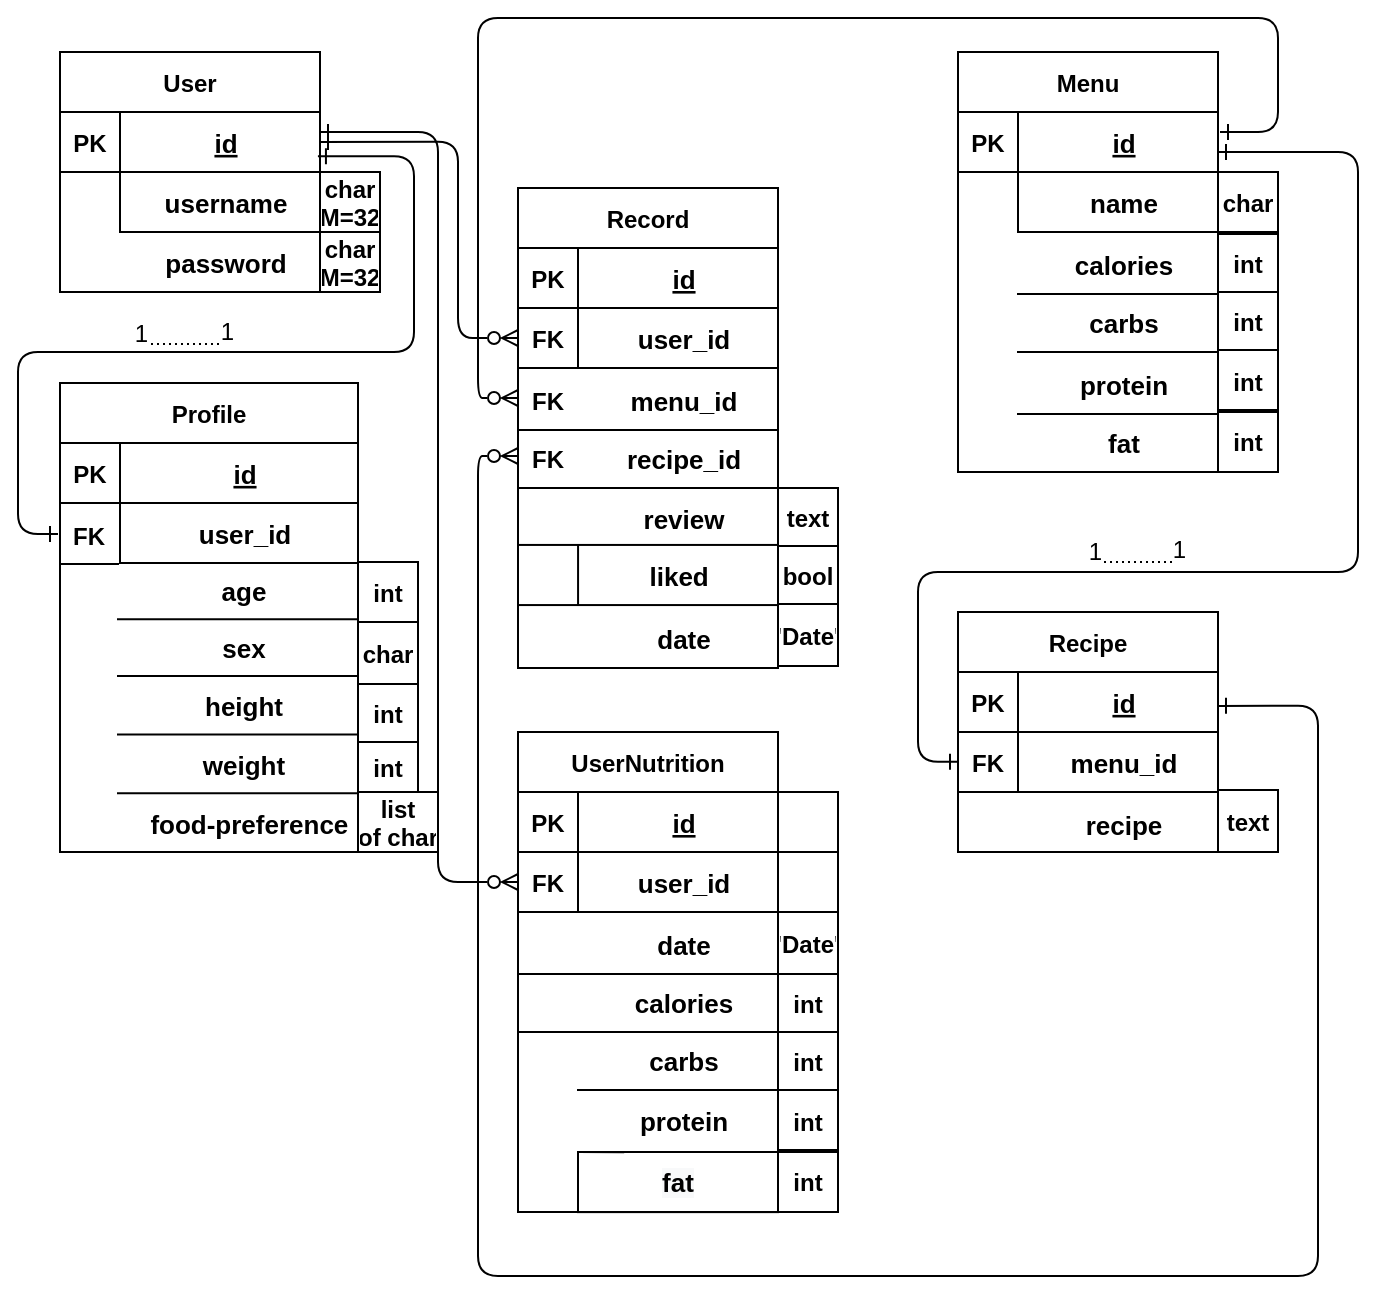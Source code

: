 <mxfile version="15.6.6" type="github">
  <diagram id="R2lEEEUBdFMjLlhIrx00" name="Page-1">
    <mxGraphModel dx="946" dy="588" grid="1" gridSize="10" guides="1" tooltips="1" connect="1" arrows="1" fold="1" page="1" pageScale="1" pageWidth="827" pageHeight="583" math="0" shadow="0" extFonts="Permanent Marker^https://fonts.googleapis.com/css?family=Permanent+Marker">
      <root>
        <mxCell id="0" />
        <mxCell id="1" parent="0" />
        <mxCell id="eXolz-f-tqLtdmMCezY3-111" value="" style="group" parent="1" vertex="1" connectable="0">
          <mxGeometry x="510" y="29.94" width="130" height="210" as="geometry" />
        </mxCell>
        <mxCell id="eXolz-f-tqLtdmMCezY3-44" value="Menu" style="shape=table;startSize=30;container=1;collapsible=1;childLayout=tableLayout;fixedRows=1;rowLines=0;fontStyle=1;align=center;resizeLast=1;" parent="eXolz-f-tqLtdmMCezY3-111" vertex="1">
          <mxGeometry width="130" height="210" as="geometry" />
        </mxCell>
        <mxCell id="eXolz-f-tqLtdmMCezY3-45" value="" style="shape=partialRectangle;collapsible=0;dropTarget=0;pointerEvents=0;fillColor=none;points=[[0,0.5],[1,0.5]];portConstraint=eastwest;top=0;left=0;right=0;bottom=1;" parent="eXolz-f-tqLtdmMCezY3-44" vertex="1">
          <mxGeometry y="30" width="130" height="30" as="geometry" />
        </mxCell>
        <mxCell id="eXolz-f-tqLtdmMCezY3-46" value="PK" style="shape=partialRectangle;overflow=hidden;connectable=0;fillColor=none;top=0;left=0;bottom=0;right=0;fontStyle=1;" parent="eXolz-f-tqLtdmMCezY3-45" vertex="1">
          <mxGeometry width="30" height="30" as="geometry">
            <mxRectangle width="30" height="30" as="alternateBounds" />
          </mxGeometry>
        </mxCell>
        <mxCell id="eXolz-f-tqLtdmMCezY3-47" value="id" style="shape=partialRectangle;overflow=hidden;connectable=0;fillColor=none;top=0;left=0;bottom=0;right=0;align=center;spacingLeft=6;fontStyle=5;fontSize=13;" parent="eXolz-f-tqLtdmMCezY3-45" vertex="1">
          <mxGeometry x="30" width="100" height="30" as="geometry">
            <mxRectangle width="100" height="30" as="alternateBounds" />
          </mxGeometry>
        </mxCell>
        <mxCell id="eXolz-f-tqLtdmMCezY3-48" value="" style="shape=partialRectangle;collapsible=0;dropTarget=0;pointerEvents=0;fillColor=none;points=[[0,0.5],[1,0.5]];portConstraint=eastwest;top=0;left=0;right=0;bottom=0;" parent="eXolz-f-tqLtdmMCezY3-44" vertex="1">
          <mxGeometry y="60" width="130" height="30" as="geometry" />
        </mxCell>
        <mxCell id="eXolz-f-tqLtdmMCezY3-49" value="" style="shape=partialRectangle;overflow=hidden;connectable=0;fillColor=none;top=0;left=0;bottom=0;right=0;" parent="eXolz-f-tqLtdmMCezY3-48" vertex="1">
          <mxGeometry width="30" height="30" as="geometry">
            <mxRectangle width="30" height="30" as="alternateBounds" />
          </mxGeometry>
        </mxCell>
        <mxCell id="eXolz-f-tqLtdmMCezY3-50" value="name" style="shape=partialRectangle;overflow=hidden;connectable=0;fillColor=none;top=1;left=0;bottom=1;right=0;align=center;spacingLeft=6;fontStyle=1;fontSize=13;" parent="eXolz-f-tqLtdmMCezY3-48" vertex="1">
          <mxGeometry x="30" width="100" height="30" as="geometry">
            <mxRectangle width="100" height="30" as="alternateBounds" />
          </mxGeometry>
        </mxCell>
        <mxCell id="eXolz-f-tqLtdmMCezY3-51" value="" style="shape=partialRectangle;overflow=hidden;connectable=0;fillColor=none;top=0;left=0;bottom=0;right=0;" parent="eXolz-f-tqLtdmMCezY3-111" vertex="1">
          <mxGeometry y="91" width="30" height="30" as="geometry">
            <mxRectangle width="30" height="30" as="alternateBounds" />
          </mxGeometry>
        </mxCell>
        <mxCell id="eXolz-f-tqLtdmMCezY3-52" value="calories" style="shape=partialRectangle;overflow=hidden;connectable=0;fillColor=none;top=0;left=0;bottom=1;right=0;align=center;spacingLeft=6;fontStyle=1;fontSize=13;" parent="eXolz-f-tqLtdmMCezY3-111" vertex="1">
          <mxGeometry x="30" y="91" width="100" height="30" as="geometry">
            <mxRectangle width="220" height="30" as="alternateBounds" />
          </mxGeometry>
        </mxCell>
        <mxCell id="eXolz-f-tqLtdmMCezY3-53" value="" style="shape=partialRectangle;overflow=hidden;connectable=0;fillColor=none;top=0;left=0;bottom=0;right=0;" parent="eXolz-f-tqLtdmMCezY3-111" vertex="1">
          <mxGeometry y="120" width="30" height="30" as="geometry">
            <mxRectangle width="30" height="30" as="alternateBounds" />
          </mxGeometry>
        </mxCell>
        <mxCell id="eXolz-f-tqLtdmMCezY3-54" value="carbs" style="shape=partialRectangle;overflow=hidden;connectable=0;fillColor=none;top=0;left=0;bottom=1;right=0;align=center;spacingLeft=6;fontStyle=1;fontSize=13;" parent="eXolz-f-tqLtdmMCezY3-111" vertex="1">
          <mxGeometry x="30" y="120" width="100" height="30" as="geometry">
            <mxRectangle width="220" height="30" as="alternateBounds" />
          </mxGeometry>
        </mxCell>
        <mxCell id="eXolz-f-tqLtdmMCezY3-55" value="" style="shape=partialRectangle;overflow=hidden;connectable=0;fillColor=none;top=0;left=0;bottom=0;right=0;" parent="eXolz-f-tqLtdmMCezY3-111" vertex="1">
          <mxGeometry y="151" width="30" height="30" as="geometry">
            <mxRectangle width="30" height="30" as="alternateBounds" />
          </mxGeometry>
        </mxCell>
        <mxCell id="eXolz-f-tqLtdmMCezY3-56" value="protein" style="shape=partialRectangle;overflow=hidden;connectable=0;fillColor=none;top=0;left=0;bottom=1;right=0;align=center;spacingLeft=6;fontStyle=1;fontSize=13;" parent="eXolz-f-tqLtdmMCezY3-111" vertex="1">
          <mxGeometry x="30" y="151" width="100" height="30" as="geometry">
            <mxRectangle width="220" height="30" as="alternateBounds" />
          </mxGeometry>
        </mxCell>
        <mxCell id="eXolz-f-tqLtdmMCezY3-57" value="" style="shape=partialRectangle;overflow=hidden;connectable=0;fillColor=none;top=0;left=0;bottom=0;right=0;" parent="eXolz-f-tqLtdmMCezY3-111" vertex="1">
          <mxGeometry y="180" width="30" height="30" as="geometry">
            <mxRectangle width="30" height="30" as="alternateBounds" />
          </mxGeometry>
        </mxCell>
        <mxCell id="eXolz-f-tqLtdmMCezY3-58" value="fat" style="shape=partialRectangle;overflow=hidden;connectable=0;fillColor=none;top=0;left=0;bottom=1;right=0;align=center;spacingLeft=6;fontStyle=1;fontSize=13;" parent="eXolz-f-tqLtdmMCezY3-111" vertex="1">
          <mxGeometry x="30" y="180" width="100" height="30" as="geometry">
            <mxRectangle width="220" height="30" as="alternateBounds" />
          </mxGeometry>
        </mxCell>
        <mxCell id="eXolz-f-tqLtdmMCezY3-114" value="" style="group" parent="1" vertex="1" connectable="0">
          <mxGeometry x="510" y="309.94" width="130" height="121" as="geometry" />
        </mxCell>
        <mxCell id="eXolz-f-tqLtdmMCezY3-78" value="Recipe" style="shape=table;startSize=30;container=1;collapsible=1;childLayout=tableLayout;fixedRows=1;rowLines=0;fontStyle=1;align=center;resizeLast=1;" parent="eXolz-f-tqLtdmMCezY3-114" vertex="1">
          <mxGeometry width="130" height="120" as="geometry" />
        </mxCell>
        <mxCell id="eXolz-f-tqLtdmMCezY3-79" value="" style="shape=partialRectangle;collapsible=0;dropTarget=0;pointerEvents=0;fillColor=none;points=[[0,0.5],[1,0.5]];portConstraint=eastwest;top=0;left=0;right=0;bottom=1;" parent="eXolz-f-tqLtdmMCezY3-78" vertex="1">
          <mxGeometry y="30" width="130" height="30" as="geometry" />
        </mxCell>
        <mxCell id="eXolz-f-tqLtdmMCezY3-80" value="PK" style="shape=partialRectangle;overflow=hidden;connectable=0;fillColor=none;top=0;left=0;bottom=0;right=0;fontStyle=1;" parent="eXolz-f-tqLtdmMCezY3-79" vertex="1">
          <mxGeometry width="30" height="30" as="geometry">
            <mxRectangle width="30" height="30" as="alternateBounds" />
          </mxGeometry>
        </mxCell>
        <mxCell id="eXolz-f-tqLtdmMCezY3-81" value="id" style="shape=partialRectangle;overflow=hidden;connectable=0;fillColor=none;top=0;left=0;bottom=0;right=0;align=center;spacingLeft=6;fontStyle=5;fontSize=13;" parent="eXolz-f-tqLtdmMCezY3-79" vertex="1">
          <mxGeometry x="30" width="100" height="30" as="geometry">
            <mxRectangle width="100" height="30" as="alternateBounds" />
          </mxGeometry>
        </mxCell>
        <mxCell id="eXolz-f-tqLtdmMCezY3-82" value="" style="shape=partialRectangle;collapsible=0;dropTarget=0;pointerEvents=0;fillColor=none;points=[[0,0.5],[1,0.5]];portConstraint=eastwest;top=0;left=0;right=0;bottom=0;" parent="eXolz-f-tqLtdmMCezY3-78" vertex="1">
          <mxGeometry y="60" width="130" height="30" as="geometry" />
        </mxCell>
        <mxCell id="eXolz-f-tqLtdmMCezY3-83" value="" style="shape=partialRectangle;overflow=hidden;connectable=0;fillColor=none;top=0;left=0;bottom=0;right=0;" parent="eXolz-f-tqLtdmMCezY3-82" vertex="1">
          <mxGeometry width="30" height="30" as="geometry">
            <mxRectangle width="30" height="30" as="alternateBounds" />
          </mxGeometry>
        </mxCell>
        <mxCell id="eXolz-f-tqLtdmMCezY3-84" value="menu_id" style="shape=partialRectangle;overflow=hidden;connectable=0;fillColor=none;top=1;left=0;bottom=1;right=0;align=center;spacingLeft=6;fontStyle=1;fontSize=13;" parent="eXolz-f-tqLtdmMCezY3-82" vertex="1">
          <mxGeometry x="30" width="100" height="30" as="geometry">
            <mxRectangle width="100" height="30" as="alternateBounds" />
          </mxGeometry>
        </mxCell>
        <mxCell id="eXolz-f-tqLtdmMCezY3-85" value="" style="shape=partialRectangle;overflow=hidden;connectable=0;fillColor=none;top=0;left=0;bottom=0;right=0;" parent="eXolz-f-tqLtdmMCezY3-114" vertex="1">
          <mxGeometry y="91" width="30" height="30" as="geometry">
            <mxRectangle width="30" height="30" as="alternateBounds" />
          </mxGeometry>
        </mxCell>
        <mxCell id="eXolz-f-tqLtdmMCezY3-86" value="recipe" style="shape=partialRectangle;overflow=hidden;connectable=0;fillColor=none;top=0;left=0;bottom=0;right=0;align=center;spacingLeft=6;fontStyle=1;fontSize=13;" parent="eXolz-f-tqLtdmMCezY3-114" vertex="1">
          <mxGeometry x="30" y="91" width="100" height="30" as="geometry">
            <mxRectangle width="220" height="30" as="alternateBounds" />
          </mxGeometry>
        </mxCell>
        <mxCell id="eXolz-f-tqLtdmMCezY3-94" value="FK" style="shape=partialRectangle;overflow=hidden;connectable=0;fillColor=none;top=0;left=0;bottom=1;right=0;fontStyle=1;" parent="eXolz-f-tqLtdmMCezY3-114" vertex="1">
          <mxGeometry y="60" width="30" height="30" as="geometry">
            <mxRectangle width="30" height="30" as="alternateBounds" />
          </mxGeometry>
        </mxCell>
        <mxCell id="pg6HYWG1b-laLnxa9u-H-16" value="" style="edgeStyle=orthogonalEdgeStyle;endArrow=ERzeroToMany;startArrow=ERone;endFill=0;startFill=0;exitX=1;exitY=0.5;exitDx=0;exitDy=0;strokeColor=default;labelBackgroundColor=default;fontColor=default;" parent="1" source="C-vyLk0tnHw3VtMMgP7b-24" target="eXolz-f-tqLtdmMCezY3-99" edge="1">
          <mxGeometry width="100" height="100" relative="1" as="geometry">
            <mxPoint x="240" y="-120.06" as="sourcePoint" />
            <mxPoint x="390" y="104.94" as="targetPoint" />
            <Array as="points">
              <mxPoint x="260" y="75" />
              <mxPoint x="260" y="173" />
            </Array>
          </mxGeometry>
        </mxCell>
        <mxCell id="pg6HYWG1b-laLnxa9u-H-18" value="" style="edgeStyle=orthogonalEdgeStyle;endArrow=ERone;startArrow=ERone;endFill=0;startFill=0;exitX=0.992;exitY=0.74;exitDx=0;exitDy=0;exitPerimeter=0;strokeColor=default;labelBackgroundColor=default;fontColor=default;" parent="1" source="C-vyLk0tnHw3VtMMgP7b-24" edge="1">
          <mxGeometry width="100" height="100" relative="1" as="geometry">
            <mxPoint x="160" y="-20.06" as="sourcePoint" />
            <mxPoint x="60" y="271" as="targetPoint" />
            <Array as="points">
              <mxPoint x="238" y="82" />
              <mxPoint x="238" y="180" />
              <mxPoint x="40" y="180" />
              <mxPoint x="40" y="271" />
            </Array>
          </mxGeometry>
        </mxCell>
        <mxCell id="pg6HYWG1b-laLnxa9u-H-21" value="" style="group" parent="1" vertex="1" connectable="0">
          <mxGeometry x="61" y="29.94" width="130" height="120" as="geometry" />
        </mxCell>
        <mxCell id="C-vyLk0tnHw3VtMMgP7b-23" value="User" style="shape=table;startSize=30;container=1;collapsible=1;childLayout=tableLayout;fixedRows=1;rowLines=0;fontStyle=1;align=center;resizeLast=1;" parent="pg6HYWG1b-laLnxa9u-H-21" vertex="1">
          <mxGeometry width="130" height="120" as="geometry" />
        </mxCell>
        <mxCell id="C-vyLk0tnHw3VtMMgP7b-24" value="" style="shape=partialRectangle;collapsible=0;dropTarget=0;pointerEvents=0;fillColor=none;points=[[0,0.5],[1,0.5]];portConstraint=eastwest;top=0;left=0;right=0;bottom=1;" parent="C-vyLk0tnHw3VtMMgP7b-23" vertex="1">
          <mxGeometry y="30" width="130" height="30" as="geometry" />
        </mxCell>
        <mxCell id="C-vyLk0tnHw3VtMMgP7b-25" value="PK" style="shape=partialRectangle;overflow=hidden;connectable=0;fillColor=none;top=0;left=0;bottom=0;right=0;fontStyle=1;" parent="C-vyLk0tnHw3VtMMgP7b-24" vertex="1">
          <mxGeometry width="30" height="30" as="geometry">
            <mxRectangle width="30" height="30" as="alternateBounds" />
          </mxGeometry>
        </mxCell>
        <mxCell id="C-vyLk0tnHw3VtMMgP7b-26" value="id" style="shape=partialRectangle;overflow=hidden;connectable=0;fillColor=none;top=0;left=0;bottom=0;right=0;align=center;spacingLeft=6;fontStyle=5;fontSize=13;" parent="C-vyLk0tnHw3VtMMgP7b-24" vertex="1">
          <mxGeometry x="30" width="100" height="30" as="geometry">
            <mxRectangle width="100" height="30" as="alternateBounds" />
          </mxGeometry>
        </mxCell>
        <mxCell id="C-vyLk0tnHw3VtMMgP7b-27" value="" style="shape=partialRectangle;collapsible=0;dropTarget=0;pointerEvents=0;fillColor=none;points=[[0,0.5],[1,0.5]];portConstraint=eastwest;top=0;left=0;right=0;bottom=0;" parent="C-vyLk0tnHw3VtMMgP7b-23" vertex="1">
          <mxGeometry y="60" width="130" height="30" as="geometry" />
        </mxCell>
        <mxCell id="C-vyLk0tnHw3VtMMgP7b-28" value="" style="shape=partialRectangle;overflow=hidden;connectable=0;fillColor=none;top=0;left=0;bottom=0;right=0;" parent="C-vyLk0tnHw3VtMMgP7b-27" vertex="1">
          <mxGeometry width="30" height="30" as="geometry">
            <mxRectangle width="30" height="30" as="alternateBounds" />
          </mxGeometry>
        </mxCell>
        <mxCell id="C-vyLk0tnHw3VtMMgP7b-29" value="username" style="shape=partialRectangle;overflow=hidden;connectable=0;fillColor=none;top=1;left=0;bottom=1;right=0;align=center;spacingLeft=6;fontStyle=1;fontSize=13;" parent="C-vyLk0tnHw3VtMMgP7b-27" vertex="1">
          <mxGeometry x="30" width="100" height="30" as="geometry">
            <mxRectangle width="100" height="30" as="alternateBounds" />
          </mxGeometry>
        </mxCell>
        <mxCell id="eXolz-f-tqLtdmMCezY3-33" value="password" style="shape=partialRectangle;overflow=hidden;connectable=0;fillColor=none;top=0;left=0;bottom=1;right=0;align=center;spacingLeft=6;fontStyle=1;fontSize=13;" parent="pg6HYWG1b-laLnxa9u-H-21" vertex="1">
          <mxGeometry x="30" y="90" width="100" height="30" as="geometry">
            <mxRectangle width="220" height="30" as="alternateBounds" />
          </mxGeometry>
        </mxCell>
        <mxCell id="pg6HYWG1b-laLnxa9u-H-31" value="" style="edgeStyle=orthogonalEdgeStyle;endArrow=ERone;startArrow=ERone;endFill=0;startFill=0;strokeColor=default;labelBackgroundColor=default;fontColor=default;" parent="1" source="eXolz-f-tqLtdmMCezY3-82" edge="1">
          <mxGeometry width="100" height="100" relative="1" as="geometry">
            <mxPoint x="199.96" y="84.94" as="sourcePoint" />
            <mxPoint x="640" y="80" as="targetPoint" />
            <Array as="points">
              <mxPoint x="490" y="385" />
              <mxPoint x="490" y="290" />
              <mxPoint x="710" y="290" />
              <mxPoint x="710" y="80" />
            </Array>
          </mxGeometry>
        </mxCell>
        <mxCell id="pg6HYWG1b-laLnxa9u-H-32" value="" style="edgeStyle=orthogonalEdgeStyle;endArrow=ERzeroToMany;startArrow=ERone;endFill=0;startFill=0;strokeColor=default;labelBackgroundColor=default;fontColor=default;" parent="1" edge="1">
          <mxGeometry width="100" height="100" relative="1" as="geometry">
            <mxPoint x="641" y="70" as="sourcePoint" />
            <mxPoint x="290" y="203" as="targetPoint" />
            <Array as="points">
              <mxPoint x="670" y="70" />
              <mxPoint x="670" y="13" />
              <mxPoint x="270" y="13" />
              <mxPoint x="270" y="203" />
            </Array>
          </mxGeometry>
        </mxCell>
        <mxCell id="pg6HYWG1b-laLnxa9u-H-33" value="" style="edgeStyle=orthogonalEdgeStyle;endArrow=ERzeroToMany;startArrow=ERone;endFill=0;startFill=0;exitX=1;exitY=0.5;exitDx=0;exitDy=0;strokeColor=default;labelBackgroundColor=default;fontColor=default;" parent="1" edge="1">
          <mxGeometry width="100" height="100" relative="1" as="geometry">
            <mxPoint x="640" y="356.94" as="sourcePoint" />
            <mxPoint x="290" y="232" as="targetPoint" />
            <Array as="points">
              <mxPoint x="690" y="357" />
              <mxPoint x="690" y="642" />
              <mxPoint x="270" y="642" />
              <mxPoint x="270" y="232" />
            </Array>
          </mxGeometry>
        </mxCell>
        <mxCell id="VAwe8sQhlcSzIPdgGldn-16" value="&lt;span style=&quot;font-family: &amp;quot;helvetica&amp;quot; ; font-size: 13px ; font-style: normal ; font-weight: 700 ; letter-spacing: normal ; text-indent: 0px ; text-transform: none ; word-spacing: 0px ; background-color: rgb(248 , 249 , 250) ; display: inline ; float: none&quot;&gt;fat&lt;/span&gt;" style="rounded=0;whiteSpace=wrap;html=1;fillColor=none;strokeColor=default;fontColor=default;align=center;" parent="1" vertex="1">
          <mxGeometry x="320" y="580" width="100" height="30.06" as="geometry" />
        </mxCell>
        <mxCell id="VAwe8sQhlcSzIPdgGldn-17" value="" style="endArrow=none;html=1;rounded=0;exitX=0.231;exitY=0.006;exitDx=0;exitDy=0;exitPerimeter=0;" parent="1" source="VAwe8sQhlcSzIPdgGldn-16" edge="1">
          <mxGeometry width="50" height="50" relative="1" as="geometry">
            <mxPoint x="322" y="530" as="sourcePoint" />
            <mxPoint x="320" y="580" as="targetPoint" />
          </mxGeometry>
        </mxCell>
        <mxCell id="VAwe8sQhlcSzIPdgGldn-18" value="" style="edgeStyle=orthogonalEdgeStyle;endArrow=ERzeroToMany;startArrow=ERone;endFill=0;startFill=0;strokeColor=default;labelBackgroundColor=default;fontColor=default;" parent="1" source="C-vyLk0tnHw3VtMMgP7b-24" target="VAwe8sQhlcSzIPdgGldn-6" edge="1">
          <mxGeometry width="100" height="100" relative="1" as="geometry">
            <mxPoint x="191.0" y="60.0" as="sourcePoint" />
            <mxPoint x="290" y="210.001" as="targetPoint" />
            <Array as="points">
              <mxPoint x="250" y="70" />
              <mxPoint x="250" y="445" />
            </Array>
          </mxGeometry>
        </mxCell>
        <mxCell id="VAwe8sQhlcSzIPdgGldn-19" value="&lt;b&gt;&lt;font style=&quot;font-size: 14px&quot;&gt;&amp;nbsp; &amp;nbsp; &amp;nbsp; &amp;nbsp; &lt;/font&gt;&lt;font style=&quot;font-size: 13px&quot;&gt;liked&lt;/font&gt;&lt;/b&gt;" style="rounded=0;whiteSpace=wrap;html=1;fillColor=none;strokeColor=default;fontColor=default;" parent="1" vertex="1">
          <mxGeometry x="290" y="276.47" width="130" height="30.06" as="geometry" />
        </mxCell>
        <mxCell id="VAwe8sQhlcSzIPdgGldn-20" value="" style="endArrow=none;html=1;rounded=0;exitX=0.231;exitY=0.997;exitDx=0;exitDy=0;exitPerimeter=0;entryX=0.231;entryY=0;entryDx=0;entryDy=0;entryPerimeter=0;" parent="1" source="VAwe8sQhlcSzIPdgGldn-19" target="VAwe8sQhlcSzIPdgGldn-19" edge="1">
          <mxGeometry width="50" height="50" relative="1" as="geometry">
            <mxPoint x="360" y="350" as="sourcePoint" />
            <mxPoint x="319" y="330" as="targetPoint" />
          </mxGeometry>
        </mxCell>
        <mxCell id="eXolz-f-tqLtdmMCezY3-95" value="Record" style="shape=table;startSize=30;container=1;collapsible=1;childLayout=tableLayout;fixedRows=1;rowLines=0;fontStyle=1;align=center;resizeLast=1;fillColor=default;strokeColor=default;fontColor=default;" parent="1" vertex="1">
          <mxGeometry x="290" y="98" width="130" height="240" as="geometry" />
        </mxCell>
        <mxCell id="eXolz-f-tqLtdmMCezY3-96" value="" style="shape=partialRectangle;collapsible=0;dropTarget=0;pointerEvents=0;fillColor=none;points=[[0,0.5],[1,0.5]];portConstraint=eastwest;top=0;left=0;right=0;bottom=1;" parent="eXolz-f-tqLtdmMCezY3-95" vertex="1">
          <mxGeometry y="30" width="130" height="30" as="geometry" />
        </mxCell>
        <mxCell id="eXolz-f-tqLtdmMCezY3-97" value="PK" style="shape=partialRectangle;overflow=hidden;connectable=0;fillColor=none;top=0;left=0;bottom=0;right=0;fontStyle=1;" parent="eXolz-f-tqLtdmMCezY3-96" vertex="1">
          <mxGeometry width="30" height="30" as="geometry">
            <mxRectangle width="30" height="30" as="alternateBounds" />
          </mxGeometry>
        </mxCell>
        <mxCell id="eXolz-f-tqLtdmMCezY3-98" value="id" style="shape=partialRectangle;overflow=hidden;connectable=0;fillColor=none;top=0;left=0;bottom=0;right=0;align=center;spacingLeft=6;fontStyle=5;fontSize=13;" parent="eXolz-f-tqLtdmMCezY3-96" vertex="1">
          <mxGeometry x="30" width="100" height="30" as="geometry">
            <mxRectangle width="100" height="30" as="alternateBounds" />
          </mxGeometry>
        </mxCell>
        <mxCell id="eXolz-f-tqLtdmMCezY3-99" value="" style="shape=partialRectangle;collapsible=0;dropTarget=0;pointerEvents=0;fillColor=none;points=[[0,0.5],[1,0.5]];portConstraint=eastwest;top=0;left=0;right=0;bottom=0;" parent="eXolz-f-tqLtdmMCezY3-95" vertex="1">
          <mxGeometry y="60" width="130" height="30" as="geometry" />
        </mxCell>
        <mxCell id="eXolz-f-tqLtdmMCezY3-100" value="" style="shape=partialRectangle;overflow=hidden;connectable=0;fillColor=none;top=0;left=0;bottom=0;right=0;" parent="eXolz-f-tqLtdmMCezY3-99" vertex="1">
          <mxGeometry width="30" height="30" as="geometry">
            <mxRectangle width="30" height="30" as="alternateBounds" />
          </mxGeometry>
        </mxCell>
        <mxCell id="eXolz-f-tqLtdmMCezY3-101" value="user_id" style="shape=partialRectangle;overflow=hidden;connectable=0;fillColor=none;top=1;left=0;bottom=1;right=0;align=center;spacingLeft=6;fontStyle=1;fontSize=13;" parent="eXolz-f-tqLtdmMCezY3-99" vertex="1">
          <mxGeometry x="30" width="100" height="30" as="geometry">
            <mxRectangle width="100" height="30" as="alternateBounds" />
          </mxGeometry>
        </mxCell>
        <mxCell id="eXolz-f-tqLtdmMCezY3-102" value="FK" style="shape=partialRectangle;overflow=hidden;connectable=0;fillColor=none;top=0;left=0;bottom=1;right=0;fontStyle=1" parent="1" vertex="1">
          <mxGeometry x="290" y="189" width="30" height="30" as="geometry">
            <mxRectangle width="30" height="30" as="alternateBounds" />
          </mxGeometry>
        </mxCell>
        <mxCell id="eXolz-f-tqLtdmMCezY3-103" value="menu_id" style="shape=partialRectangle;overflow=hidden;connectable=0;fillColor=none;top=0;left=0;bottom=1;right=0;align=center;spacingLeft=6;fontStyle=1;fontSize=13;" parent="1" vertex="1">
          <mxGeometry x="320" y="189" width="100" height="30" as="geometry">
            <mxRectangle width="220" height="30" as="alternateBounds" />
          </mxGeometry>
        </mxCell>
        <mxCell id="eXolz-f-tqLtdmMCezY3-106" value="FK" style="shape=partialRectangle;overflow=hidden;connectable=0;fillColor=none;top=0;left=0;bottom=1;right=0;fontStyle=1;" parent="1" vertex="1">
          <mxGeometry x="290" y="158" width="30" height="30" as="geometry">
            <mxRectangle width="30" height="30" as="alternateBounds" />
          </mxGeometry>
        </mxCell>
        <mxCell id="eXolz-f-tqLtdmMCezY3-107" value="FK" style="shape=partialRectangle;overflow=hidden;connectable=0;fillColor=none;top=0;left=0;bottom=1;right=0;fontStyle=1" parent="1" vertex="1">
          <mxGeometry x="290" y="218" width="30" height="30" as="geometry">
            <mxRectangle width="30" height="30" as="alternateBounds" />
          </mxGeometry>
        </mxCell>
        <mxCell id="eXolz-f-tqLtdmMCezY3-108" value="recipe_id" style="shape=partialRectangle;overflow=hidden;connectable=0;fillColor=none;top=0;left=0;bottom=1;right=0;align=center;spacingLeft=6;fontStyle=1;fontSize=13;" parent="1" vertex="1">
          <mxGeometry x="320" y="218" width="100" height="30" as="geometry">
            <mxRectangle width="220" height="30" as="alternateBounds" />
          </mxGeometry>
        </mxCell>
        <mxCell id="eXolz-f-tqLtdmMCezY3-109" value="" style="shape=partialRectangle;overflow=hidden;connectable=0;fillColor=none;top=0;left=0;bottom=0;right=0;" parent="1" vertex="1">
          <mxGeometry x="290" y="248" width="30" height="30" as="geometry">
            <mxRectangle width="30" height="30" as="alternateBounds" />
          </mxGeometry>
        </mxCell>
        <mxCell id="eXolz-f-tqLtdmMCezY3-110" value="review" style="shape=partialRectangle;overflow=hidden;connectable=0;fillColor=none;top=0;left=0;bottom=0;right=0;align=center;spacingLeft=6;fontStyle=1;fontSize=13;" parent="1" vertex="1">
          <mxGeometry x="320" y="248" width="100" height="30" as="geometry">
            <mxRectangle width="220" height="30" as="alternateBounds" />
          </mxGeometry>
        </mxCell>
        <mxCell id="cXHVGrsgtbEFBU25RFcM-2" value="date" style="shape=partialRectangle;overflow=hidden;connectable=0;fillColor=none;top=0;left=0;bottom=1;right=0;align=center;spacingLeft=6;fontStyle=1;fontSize=13;strokeColor=default;fontColor=default;" parent="1" vertex="1">
          <mxGeometry x="320" y="307.94" width="100" height="30" as="geometry">
            <mxRectangle width="220" height="30" as="alternateBounds" />
          </mxGeometry>
        </mxCell>
        <mxCell id="VAwe8sQhlcSzIPdgGldn-2" value="UserNutrition" style="shape=table;startSize=30;container=1;collapsible=1;childLayout=tableLayout;fixedRows=1;rowLines=0;fontStyle=1;align=center;resizeLast=1;" parent="1" vertex="1">
          <mxGeometry x="290" y="370" width="130" height="240" as="geometry" />
        </mxCell>
        <mxCell id="VAwe8sQhlcSzIPdgGldn-3" value="" style="shape=partialRectangle;collapsible=0;dropTarget=0;pointerEvents=0;fillColor=none;points=[[0,0.5],[1,0.5]];portConstraint=eastwest;top=0;left=0;right=0;bottom=1;" parent="VAwe8sQhlcSzIPdgGldn-2" vertex="1">
          <mxGeometry y="30" width="130" height="30" as="geometry" />
        </mxCell>
        <mxCell id="VAwe8sQhlcSzIPdgGldn-4" value="PK" style="shape=partialRectangle;overflow=hidden;connectable=0;fillColor=none;top=0;left=0;bottom=0;right=0;fontStyle=1;" parent="VAwe8sQhlcSzIPdgGldn-3" vertex="1">
          <mxGeometry width="30" height="30" as="geometry">
            <mxRectangle width="30" height="30" as="alternateBounds" />
          </mxGeometry>
        </mxCell>
        <mxCell id="VAwe8sQhlcSzIPdgGldn-5" value="id" style="shape=partialRectangle;overflow=hidden;connectable=0;fillColor=none;top=0;left=0;bottom=0;right=0;align=center;spacingLeft=6;fontStyle=5;fontSize=13;" parent="VAwe8sQhlcSzIPdgGldn-3" vertex="1">
          <mxGeometry x="30" width="100" height="30" as="geometry">
            <mxRectangle width="100" height="30" as="alternateBounds" />
          </mxGeometry>
        </mxCell>
        <mxCell id="VAwe8sQhlcSzIPdgGldn-6" value="" style="shape=partialRectangle;collapsible=0;dropTarget=0;pointerEvents=0;fillColor=none;points=[[0,0.5],[1,0.5]];portConstraint=eastwest;top=0;left=0;right=0;bottom=0;" parent="VAwe8sQhlcSzIPdgGldn-2" vertex="1">
          <mxGeometry y="60" width="130" height="30" as="geometry" />
        </mxCell>
        <mxCell id="VAwe8sQhlcSzIPdgGldn-7" value="" style="shape=partialRectangle;overflow=hidden;connectable=0;fillColor=none;top=0;left=0;bottom=0;right=0;" parent="VAwe8sQhlcSzIPdgGldn-6" vertex="1">
          <mxGeometry width="30" height="30" as="geometry">
            <mxRectangle width="30" height="30" as="alternateBounds" />
          </mxGeometry>
        </mxCell>
        <mxCell id="VAwe8sQhlcSzIPdgGldn-8" value="user_id" style="shape=partialRectangle;overflow=hidden;connectable=0;fillColor=none;top=1;left=0;bottom=1;right=0;align=center;spacingLeft=6;fontStyle=1;fontSize=13;" parent="VAwe8sQhlcSzIPdgGldn-6" vertex="1">
          <mxGeometry x="30" width="100" height="30" as="geometry">
            <mxRectangle width="100" height="30" as="alternateBounds" />
          </mxGeometry>
        </mxCell>
        <mxCell id="VAwe8sQhlcSzIPdgGldn-9" value="" style="shape=partialRectangle;overflow=hidden;connectable=0;fillColor=none;top=0;left=0;bottom=1;right=0;fontStyle=1" parent="1" vertex="1">
          <mxGeometry x="290" y="461" width="30" height="30" as="geometry">
            <mxRectangle width="30" height="30" as="alternateBounds" />
          </mxGeometry>
        </mxCell>
        <mxCell id="VAwe8sQhlcSzIPdgGldn-10" value="calories" style="shape=partialRectangle;overflow=hidden;connectable=0;fillColor=none;top=0;left=0;bottom=1;right=0;align=center;spacingLeft=6;fontStyle=1;fontSize=13;strokeColor=default;fontColor=default;" parent="1" vertex="1">
          <mxGeometry x="320" y="490" width="100" height="30" as="geometry">
            <mxRectangle width="220" height="30" as="alternateBounds" />
          </mxGeometry>
        </mxCell>
        <mxCell id="VAwe8sQhlcSzIPdgGldn-11" value="FK" style="shape=partialRectangle;overflow=hidden;connectable=0;fillColor=none;top=0;left=0;bottom=1;right=0;fontStyle=1;" parent="1" vertex="1">
          <mxGeometry x="290" y="430" width="30" height="30" as="geometry">
            <mxRectangle width="30" height="30" as="alternateBounds" />
          </mxGeometry>
        </mxCell>
        <mxCell id="VAwe8sQhlcSzIPdgGldn-12" value="" style="shape=partialRectangle;overflow=hidden;connectable=0;fillColor=none;top=0;left=0;bottom=1;right=0;fontStyle=1;strokeColor=default;fontColor=default;" parent="1" vertex="1">
          <mxGeometry x="290" y="490" width="30" height="30" as="geometry">
            <mxRectangle width="30" height="30" as="alternateBounds" />
          </mxGeometry>
        </mxCell>
        <mxCell id="VAwe8sQhlcSzIPdgGldn-13" value="carbs" style="shape=partialRectangle;overflow=hidden;connectable=0;fillColor=none;top=0;left=0;bottom=1;right=0;align=center;spacingLeft=6;fontStyle=1;fontSize=13;strokeColor=default;fontColor=default;" parent="1" vertex="1">
          <mxGeometry x="320" y="519" width="100" height="30" as="geometry">
            <mxRectangle width="220" height="30" as="alternateBounds" />
          </mxGeometry>
        </mxCell>
        <mxCell id="VAwe8sQhlcSzIPdgGldn-14" value="" style="shape=partialRectangle;overflow=hidden;connectable=0;fillColor=none;top=0;left=0;bottom=0;right=0;" parent="1" vertex="1">
          <mxGeometry x="290" y="520" width="30" height="30" as="geometry">
            <mxRectangle width="30" height="30" as="alternateBounds" />
          </mxGeometry>
        </mxCell>
        <mxCell id="VAwe8sQhlcSzIPdgGldn-15" value="protein" style="shape=partialRectangle;overflow=hidden;connectable=0;fillColor=none;top=0;left=0;bottom=0;right=0;align=center;spacingLeft=6;fontStyle=1;fontSize=13;strokeColor=default;fontColor=default;" parent="1" vertex="1">
          <mxGeometry x="320" y="549" width="100" height="30" as="geometry">
            <mxRectangle width="220" height="30" as="alternateBounds" />
          </mxGeometry>
        </mxCell>
        <mxCell id="pg6HYWG1b-laLnxa9u-H-19" value="weight" style="shape=partialRectangle;overflow=hidden;connectable=0;fillColor=none;top=0;left=0;bottom=1;right=0;align=center;spacingLeft=6;fontStyle=1;fontSize=13;strokeColor=default;fontColor=default;" parent="1" vertex="1">
          <mxGeometry x="90" y="371.32" width="120" height="29.31" as="geometry">
            <mxRectangle width="220" height="30" as="alternateBounds" />
          </mxGeometry>
        </mxCell>
        <mxCell id="pg6HYWG1b-laLnxa9u-H-20" value="food-preference" style="shape=partialRectangle;overflow=hidden;connectable=0;fillColor=none;top=0;left=0;bottom=1;right=0;align=center;spacingLeft=6;fontStyle=1;fontSize=13;" parent="1" vertex="1">
          <mxGeometry x="95.385" y="400.627" width="114.615" height="29.312" as="geometry">
            <mxRectangle width="220" height="30" as="alternateBounds" />
          </mxGeometry>
        </mxCell>
        <mxCell id="pg6HYWG1b-laLnxa9u-H-2" value="Profile" style="shape=table;startSize=30;container=1;collapsible=1;childLayout=tableLayout;fixedRows=1;rowLines=0;fontStyle=1;align=center;resizeLast=1;fillColor=default;strokeColor=default;fontColor=default;" parent="1" vertex="1">
          <mxGeometry x="61" y="195.44" width="149" height="234.56" as="geometry" />
        </mxCell>
        <mxCell id="pg6HYWG1b-laLnxa9u-H-3" value="" style="shape=partialRectangle;collapsible=0;dropTarget=0;pointerEvents=0;fillColor=none;points=[[0,0.5],[1,0.5]];portConstraint=eastwest;top=0;left=0;right=0;bottom=1;" parent="pg6HYWG1b-laLnxa9u-H-2" vertex="1">
          <mxGeometry y="30" width="149" height="30" as="geometry" />
        </mxCell>
        <mxCell id="pg6HYWG1b-laLnxa9u-H-4" value="PK" style="shape=partialRectangle;overflow=hidden;connectable=0;fillColor=none;top=0;left=0;bottom=0;right=0;fontStyle=1;" parent="pg6HYWG1b-laLnxa9u-H-3" vertex="1">
          <mxGeometry width="30" height="30" as="geometry">
            <mxRectangle width="30" height="30" as="alternateBounds" />
          </mxGeometry>
        </mxCell>
        <mxCell id="pg6HYWG1b-laLnxa9u-H-5" value="id" style="shape=partialRectangle;overflow=hidden;connectable=0;fillColor=none;top=0;left=0;bottom=0;right=0;align=center;spacingLeft=6;fontStyle=5;fontSize=13;" parent="pg6HYWG1b-laLnxa9u-H-3" vertex="1">
          <mxGeometry x="30" width="119" height="30" as="geometry">
            <mxRectangle width="119" height="30" as="alternateBounds" />
          </mxGeometry>
        </mxCell>
        <mxCell id="pg6HYWG1b-laLnxa9u-H-6" value="" style="shape=partialRectangle;collapsible=0;dropTarget=0;pointerEvents=0;fillColor=none;points=[[0,0.5],[1,0.5]];portConstraint=eastwest;top=0;left=0;right=0;bottom=0;strokeColor=default;fontColor=default;" parent="pg6HYWG1b-laLnxa9u-H-2" vertex="1">
          <mxGeometry y="60" width="149" height="30" as="geometry" />
        </mxCell>
        <mxCell id="pg6HYWG1b-laLnxa9u-H-7" value="" style="shape=partialRectangle;overflow=hidden;connectable=0;fillColor=none;top=0;left=0;bottom=0;right=0;" parent="pg6HYWG1b-laLnxa9u-H-6" vertex="1">
          <mxGeometry width="30" height="30" as="geometry">
            <mxRectangle width="30" height="30" as="alternateBounds" />
          </mxGeometry>
        </mxCell>
        <mxCell id="pg6HYWG1b-laLnxa9u-H-8" value="user_id" style="shape=partialRectangle;overflow=hidden;connectable=0;fillColor=none;top=1;left=0;bottom=1;right=0;align=center;spacingLeft=6;fontStyle=1;fontSize=13;strokeColor=default;fontColor=default;" parent="pg6HYWG1b-laLnxa9u-H-6" vertex="1">
          <mxGeometry x="30" width="119" height="30" as="geometry">
            <mxRectangle width="119" height="30" as="alternateBounds" />
          </mxGeometry>
        </mxCell>
        <mxCell id="pg6HYWG1b-laLnxa9u-H-10" value="age" style="shape=partialRectangle;overflow=hidden;connectable=0;fillColor=none;top=0;left=0;bottom=1;right=0;align=center;spacingLeft=6;fontStyle=1;fontSize=13;strokeColor=default;fontColor=default;" parent="1" vertex="1">
          <mxGeometry x="90" y="284.35" width="120" height="29.31" as="geometry">
            <mxRectangle width="220" height="30" as="alternateBounds" />
          </mxGeometry>
        </mxCell>
        <mxCell id="pg6HYWG1b-laLnxa9u-H-11" value="FK" style="shape=partialRectangle;overflow=hidden;connectable=0;fillColor=none;top=0;left=0;bottom=1;right=0;fontStyle=1;strokeColor=default;fontColor=default;" parent="1" vertex="1">
          <mxGeometry x="61" y="257" width="29" height="29" as="geometry">
            <mxRectangle width="30" height="30" as="alternateBounds" />
          </mxGeometry>
        </mxCell>
        <mxCell id="pg6HYWG1b-laLnxa9u-H-13" value="sex" style="shape=partialRectangle;overflow=hidden;connectable=0;fillColor=none;top=0;left=0;bottom=1;right=0;align=center;spacingLeft=6;fontStyle=1;fontSize=13;strokeColor=default;fontColor=default;" parent="1" vertex="1">
          <mxGeometry x="90" y="312.69" width="120" height="29.31" as="geometry">
            <mxRectangle width="220" height="30" as="alternateBounds" />
          </mxGeometry>
        </mxCell>
        <mxCell id="pg6HYWG1b-laLnxa9u-H-14" value="" style="shape=partialRectangle;overflow=hidden;connectable=0;fillColor=none;top=0;left=0;bottom=0;right=0;" parent="1" vertex="1">
          <mxGeometry x="61" y="342.002" width="34.385" height="29.312" as="geometry">
            <mxRectangle width="30" height="30" as="alternateBounds" />
          </mxGeometry>
        </mxCell>
        <mxCell id="pg6HYWG1b-laLnxa9u-H-15" value="height" style="shape=partialRectangle;overflow=hidden;connectable=0;fillColor=none;top=0;left=0;bottom=1;right=0;align=center;spacingLeft=6;fontStyle=1;fontSize=13;strokeColor=default;fontColor=default;" parent="1" vertex="1">
          <mxGeometry x="90" y="342" width="120" height="29.31" as="geometry">
            <mxRectangle width="220" height="30" as="alternateBounds" />
          </mxGeometry>
        </mxCell>
        <mxCell id="cXHVGrsgtbEFBU25RFcM-27" value="" style="group;fontColor=default;" parent="1" vertex="1" connectable="0">
          <mxGeometry x="580" y="285" width="44.998" height="2.0" as="geometry" />
        </mxCell>
        <mxCell id="cXHVGrsgtbEFBU25RFcM-22" value="" style="endArrow=none;html=1;rounded=0;dashed=1;dashPattern=1 2;labelBackgroundColor=default;fontColor=default;strokeColor=default;" parent="cXHVGrsgtbEFBU25RFcM-27" edge="1">
          <mxGeometry relative="1" as="geometry">
            <mxPoint as="sourcePoint" />
            <mxPoint x="40" as="targetPoint" />
          </mxGeometry>
        </mxCell>
        <mxCell id="cXHVGrsgtbEFBU25RFcM-23" value="1" style="resizable=0;html=1;align=right;verticalAlign=bottom;fontColor=default;strokeColor=default;fillColor=default;labelBackgroundColor=default;" parent="cXHVGrsgtbEFBU25RFcM-22" connectable="0" vertex="1">
          <mxGeometry x="1" relative="1" as="geometry">
            <mxPoint x="-38" y="3" as="offset" />
          </mxGeometry>
        </mxCell>
        <mxCell id="cXHVGrsgtbEFBU25RFcM-26" value="1" style="resizable=0;html=1;align=right;verticalAlign=bottom;fontColor=default;strokeColor=default;fillColor=default;labelBackgroundColor=default;" parent="cXHVGrsgtbEFBU25RFcM-27" connectable="0" vertex="1">
          <mxGeometry x="39.998" y="-7.0" as="geometry">
            <mxPoint x="5" y="9" as="offset" />
          </mxGeometry>
        </mxCell>
        <mxCell id="cXHVGrsgtbEFBU25RFcM-28" value="" style="group;fontColor=default;" parent="1" vertex="1" connectable="0">
          <mxGeometry x="103.5" y="176" width="44.998" height="2.0" as="geometry" />
        </mxCell>
        <mxCell id="cXHVGrsgtbEFBU25RFcM-29" value="" style="endArrow=none;html=1;rounded=0;dashed=1;dashPattern=1 2;labelBackgroundColor=default;fontColor=default;strokeColor=default;" parent="cXHVGrsgtbEFBU25RFcM-28" edge="1">
          <mxGeometry relative="1" as="geometry">
            <mxPoint as="sourcePoint" />
            <mxPoint x="40" as="targetPoint" />
          </mxGeometry>
        </mxCell>
        <mxCell id="cXHVGrsgtbEFBU25RFcM-30" value="1" style="resizable=0;html=1;align=right;verticalAlign=bottom;fontColor=default;strokeColor=default;fillColor=default;labelBackgroundColor=default;" parent="cXHVGrsgtbEFBU25RFcM-29" connectable="0" vertex="1">
          <mxGeometry x="1" relative="1" as="geometry">
            <mxPoint x="-38" y="3" as="offset" />
          </mxGeometry>
        </mxCell>
        <mxCell id="cXHVGrsgtbEFBU25RFcM-31" value="1" style="resizable=0;html=1;align=right;verticalAlign=bottom;fontColor=default;strokeColor=default;fillColor=default;labelBackgroundColor=default;" parent="cXHVGrsgtbEFBU25RFcM-28" connectable="0" vertex="1">
          <mxGeometry x="39.998" y="-7.0" as="geometry">
            <mxPoint x="5" y="9" as="offset" />
          </mxGeometry>
        </mxCell>
        <mxCell id="cXHVGrsgtbEFBU25RFcM-32" value="date" style="shape=partialRectangle;overflow=hidden;connectable=0;fillColor=none;top=0;left=0;bottom=1;right=0;align=center;spacingLeft=6;fontStyle=1;fontSize=13;strokeColor=default;fontColor=default;" parent="1" vertex="1">
          <mxGeometry x="320" y="461" width="100" height="30" as="geometry">
            <mxRectangle width="220" height="30" as="alternateBounds" />
          </mxGeometry>
        </mxCell>
        <mxCell id="dUuwYZKE5EoLuHukErY7-12" value="" style="shape=partialRectangle;overflow=hidden;connectable=0;fillColor=none;top=1;left=0;bottom=1;right=1;fontStyle=1;strokeColor=default;fontColor=default;" parent="1" vertex="1">
          <mxGeometry x="420" y="399.94" width="30" height="30" as="geometry">
            <mxRectangle width="30" height="30" as="alternateBounds" />
          </mxGeometry>
        </mxCell>
        <mxCell id="dUuwYZKE5EoLuHukErY7-13" value="" style="shape=partialRectangle;overflow=hidden;connectable=0;fillColor=none;top=1;left=0;bottom=1;right=1;fontStyle=1;strokeColor=default;fontColor=default;" parent="1" vertex="1">
          <mxGeometry x="420" y="429.94" width="30" height="30" as="geometry">
            <mxRectangle width="30" height="30" as="alternateBounds" />
          </mxGeometry>
        </mxCell>
        <mxCell id="dUuwYZKE5EoLuHukErY7-14" value="int" style="shape=partialRectangle;overflow=hidden;connectable=0;fillColor=none;top=1;left=0;bottom=1;right=1;fontStyle=1;strokeColor=default;fontColor=default;" parent="1" vertex="1">
          <mxGeometry x="420" y="491" width="30" height="29" as="geometry">
            <mxRectangle width="30" height="30" as="alternateBounds" />
          </mxGeometry>
        </mxCell>
        <mxCell id="dUuwYZKE5EoLuHukErY7-16" value="&#39;Date&#39;" style="shape=partialRectangle;overflow=hidden;connectable=0;fillColor=none;top=1;left=0;bottom=1;right=1;fontStyle=1;strokeColor=default;fontColor=default;" parent="1" vertex="1">
          <mxGeometry x="420" y="459.94" width="30" height="31.06" as="geometry">
            <mxRectangle width="30" height="30" as="alternateBounds" />
          </mxGeometry>
        </mxCell>
        <mxCell id="dUuwYZKE5EoLuHukErY7-17" value="int" style="shape=partialRectangle;overflow=hidden;connectable=0;fillColor=none;top=1;left=0;bottom=1;right=1;fontStyle=1;strokeColor=default;fontColor=default;" parent="1" vertex="1">
          <mxGeometry x="420" y="520" width="30" height="29" as="geometry">
            <mxRectangle width="30" height="30" as="alternateBounds" />
          </mxGeometry>
        </mxCell>
        <mxCell id="dUuwYZKE5EoLuHukErY7-20" value="int" style="shape=partialRectangle;overflow=hidden;connectable=0;fillColor=none;top=1;left=0;bottom=1;right=1;fontStyle=1;strokeColor=default;fontColor=default;" parent="1" vertex="1">
          <mxGeometry x="420" y="549" width="30" height="31" as="geometry">
            <mxRectangle width="30" height="30" as="alternateBounds" />
          </mxGeometry>
        </mxCell>
        <mxCell id="dUuwYZKE5EoLuHukErY7-22" value="int" style="shape=partialRectangle;overflow=hidden;connectable=0;fillColor=none;top=1;left=0;bottom=1;right=1;fontStyle=1;strokeColor=default;fontColor=default;" parent="1" vertex="1">
          <mxGeometry x="420" y="579" width="30" height="31" as="geometry">
            <mxRectangle width="30" height="30" as="alternateBounds" />
          </mxGeometry>
        </mxCell>
        <mxCell id="dUuwYZKE5EoLuHukErY7-23" value="char&#xa;M=32" style="shape=partialRectangle;overflow=hidden;connectable=0;fillColor=none;top=1;left=0;bottom=1;right=1;fontStyle=1;strokeColor=default;fontColor=default;" parent="1" vertex="1">
          <mxGeometry x="191" y="90" width="30" height="30" as="geometry">
            <mxRectangle width="30" height="30" as="alternateBounds" />
          </mxGeometry>
        </mxCell>
        <mxCell id="dUuwYZKE5EoLuHukErY7-24" value="char&#xa;M=32" style="shape=partialRectangle;overflow=hidden;connectable=0;fillColor=none;top=1;left=0;bottom=1;right=1;fontStyle=1;strokeColor=default;fontColor=default;" parent="1" vertex="1">
          <mxGeometry x="191" y="119.94" width="30" height="30" as="geometry">
            <mxRectangle width="30" height="30" as="alternateBounds" />
          </mxGeometry>
        </mxCell>
        <mxCell id="dUuwYZKE5EoLuHukErY7-25" value="int" style="shape=partialRectangle;overflow=hidden;connectable=0;fillColor=none;top=1;left=0;bottom=1;right=1;fontStyle=1;strokeColor=default;fontColor=default;" parent="1" vertex="1">
          <mxGeometry x="210" y="285" width="30" height="30" as="geometry">
            <mxRectangle width="30" height="30" as="alternateBounds" />
          </mxGeometry>
        </mxCell>
        <mxCell id="dUuwYZKE5EoLuHukErY7-26" value="int" style="shape=partialRectangle;overflow=hidden;connectable=0;fillColor=none;top=1;left=0;bottom=1;right=1;fontStyle=1;strokeColor=default;fontColor=default;" parent="1" vertex="1">
          <mxGeometry x="210" y="346.06" width="30" height="29" as="geometry">
            <mxRectangle width="30" height="30" as="alternateBounds" />
          </mxGeometry>
        </mxCell>
        <mxCell id="dUuwYZKE5EoLuHukErY7-27" value="char" style="shape=partialRectangle;overflow=hidden;connectable=0;fillColor=none;top=1;left=0;bottom=1;right=1;fontStyle=1;strokeColor=default;fontColor=default;" parent="1" vertex="1">
          <mxGeometry x="210" y="315" width="30" height="31.06" as="geometry">
            <mxRectangle width="30" height="30" as="alternateBounds" />
          </mxGeometry>
        </mxCell>
        <mxCell id="dUuwYZKE5EoLuHukErY7-28" value="int" style="shape=partialRectangle;overflow=hidden;connectable=0;fillColor=none;top=1;left=0;bottom=1;right=1;fontStyle=1;strokeColor=default;fontColor=default;" parent="1" vertex="1">
          <mxGeometry x="210" y="375.06" width="30" height="24.94" as="geometry">
            <mxRectangle width="30" height="30" as="alternateBounds" />
          </mxGeometry>
        </mxCell>
        <mxCell id="dUuwYZKE5EoLuHukErY7-29" value="list&#xa;of char" style="shape=partialRectangle;overflow=hidden;connectable=0;fillColor=none;top=1;left=0;bottom=1;right=1;fontStyle=1;strokeColor=default;fontColor=default;" parent="1" vertex="1">
          <mxGeometry x="210" y="400" width="40" height="30" as="geometry">
            <mxRectangle width="30" height="30" as="alternateBounds" />
          </mxGeometry>
        </mxCell>
        <mxCell id="dUuwYZKE5EoLuHukErY7-30" value="text" style="shape=partialRectangle;overflow=hidden;connectable=0;fillColor=none;top=1;left=0;bottom=1;right=1;fontStyle=1;strokeColor=default;fontColor=default;" parent="1" vertex="1">
          <mxGeometry x="640" y="398.94" width="30" height="31" as="geometry">
            <mxRectangle width="30" height="30" as="alternateBounds" />
          </mxGeometry>
        </mxCell>
        <mxCell id="dUuwYZKE5EoLuHukErY7-31" value="text" style="shape=partialRectangle;overflow=hidden;connectable=0;fillColor=none;top=1;left=0;bottom=1;right=1;fontStyle=1;strokeColor=default;fontColor=default;" parent="1" vertex="1">
          <mxGeometry x="420" y="248" width="30" height="29" as="geometry">
            <mxRectangle width="30" height="30" as="alternateBounds" />
          </mxGeometry>
        </mxCell>
        <mxCell id="dUuwYZKE5EoLuHukErY7-32" value="bool" style="shape=partialRectangle;overflow=hidden;connectable=0;fillColor=none;top=1;left=0;bottom=1;right=1;fontStyle=1;strokeColor=default;fontColor=default;" parent="1" vertex="1">
          <mxGeometry x="420" y="277" width="30" height="29" as="geometry">
            <mxRectangle width="30" height="30" as="alternateBounds" />
          </mxGeometry>
        </mxCell>
        <mxCell id="dUuwYZKE5EoLuHukErY7-33" value="&#39;Date&#39;" style="shape=partialRectangle;overflow=hidden;connectable=0;fillColor=none;top=1;left=0;bottom=1;right=1;fontStyle=1;strokeColor=default;fontColor=default;" parent="1" vertex="1">
          <mxGeometry x="420" y="306" width="30" height="31" as="geometry">
            <mxRectangle width="30" height="30" as="alternateBounds" />
          </mxGeometry>
        </mxCell>
        <mxCell id="dUuwYZKE5EoLuHukErY7-34" value="int" style="shape=partialRectangle;overflow=hidden;connectable=0;fillColor=none;top=1;left=0;bottom=1;right=1;fontStyle=1;strokeColor=default;fontColor=default;" parent="1" vertex="1">
          <mxGeometry x="640" y="120.94" width="30" height="29" as="geometry">
            <mxRectangle width="30" height="30" as="alternateBounds" />
          </mxGeometry>
        </mxCell>
        <mxCell id="dUuwYZKE5EoLuHukErY7-35" value="int" style="shape=partialRectangle;overflow=hidden;connectable=0;fillColor=none;top=1;left=0;bottom=1;right=1;fontStyle=1;strokeColor=default;fontColor=default;" parent="1" vertex="1">
          <mxGeometry x="640" y="149.94" width="30" height="29" as="geometry">
            <mxRectangle width="30" height="30" as="alternateBounds" />
          </mxGeometry>
        </mxCell>
        <mxCell id="dUuwYZKE5EoLuHukErY7-36" value="int" style="shape=partialRectangle;overflow=hidden;connectable=0;fillColor=none;top=1;left=0;bottom=1;right=1;fontStyle=1;strokeColor=default;fontColor=default;" parent="1" vertex="1">
          <mxGeometry x="640" y="178.94" width="30" height="31" as="geometry">
            <mxRectangle width="30" height="30" as="alternateBounds" />
          </mxGeometry>
        </mxCell>
        <mxCell id="dUuwYZKE5EoLuHukErY7-37" value="int" style="shape=partialRectangle;overflow=hidden;connectable=0;fillColor=none;top=1;left=0;bottom=1;right=1;fontStyle=1;strokeColor=default;fontColor=default;" parent="1" vertex="1">
          <mxGeometry x="640" y="208.94" width="30" height="31" as="geometry">
            <mxRectangle width="30" height="30" as="alternateBounds" />
          </mxGeometry>
        </mxCell>
        <mxCell id="dUuwYZKE5EoLuHukErY7-38" value="char" style="shape=partialRectangle;overflow=hidden;connectable=0;fillColor=none;top=1;left=0;bottom=1;right=1;fontStyle=1;strokeColor=default;fontColor=default;" parent="1" vertex="1">
          <mxGeometry x="640" y="90" width="30" height="30" as="geometry">
            <mxRectangle width="30" height="30" as="alternateBounds" />
          </mxGeometry>
        </mxCell>
      </root>
    </mxGraphModel>
  </diagram>
</mxfile>

